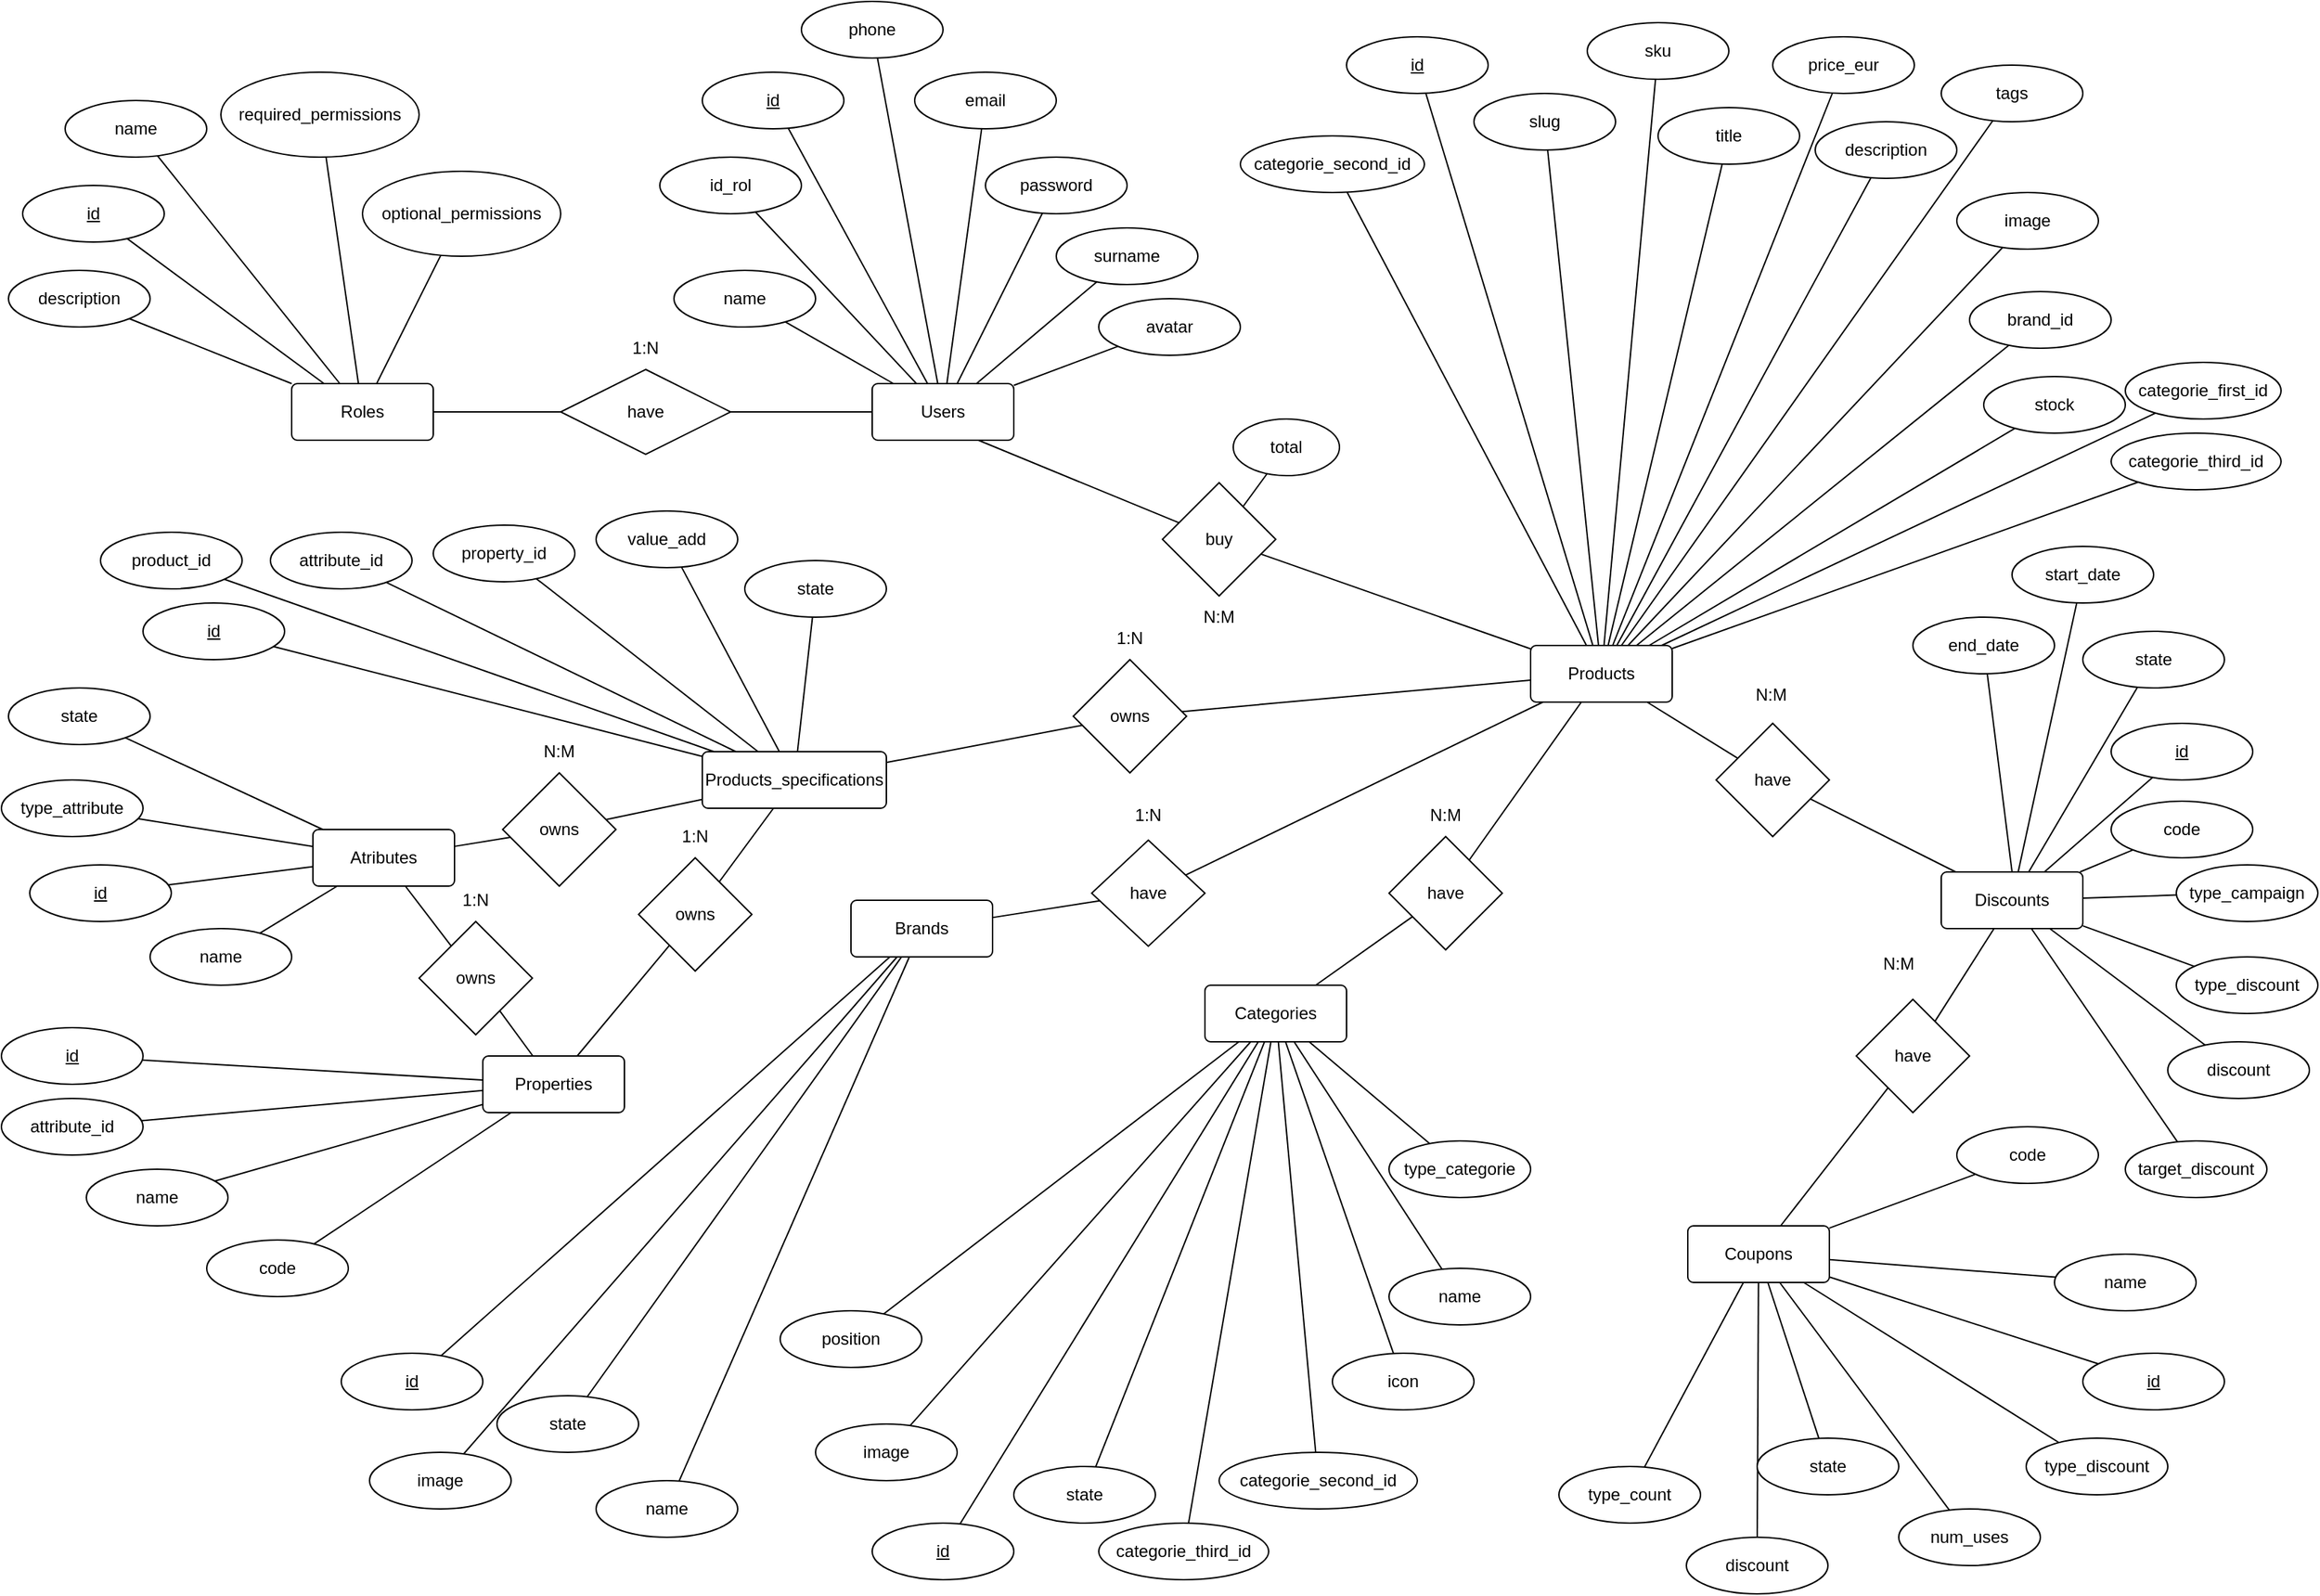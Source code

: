 <mxfile version="24.8.4">
  <diagram name="Página-1" id="yATzcWv3nnaXQhiIVlO6">
    <mxGraphModel grid="1" page="1" gridSize="10" guides="1" tooltips="1" connect="1" arrows="1" fold="1" pageScale="1" pageWidth="827" pageHeight="1169" math="0" shadow="0">
      <root>
        <mxCell id="0" />
        <mxCell id="1" parent="0" />
        <mxCell id="wX4P6Ir2SmbjYn-z66RY-2" value="Products" style="rounded=1;arcSize=10;whiteSpace=wrap;html=1;align=center;" vertex="1" parent="1">
          <mxGeometry x="1070" y="490" width="100" height="40" as="geometry" />
        </mxCell>
        <mxCell id="wX4P6Ir2SmbjYn-z66RY-3" value="Discounts" style="rounded=1;arcSize=10;whiteSpace=wrap;html=1;align=center;" vertex="1" parent="1">
          <mxGeometry x="1360" y="650" width="100" height="40" as="geometry" />
        </mxCell>
        <mxCell id="wX4P6Ir2SmbjYn-z66RY-6" value="Atributes" style="rounded=1;arcSize=10;whiteSpace=wrap;html=1;align=center;" vertex="1" parent="1">
          <mxGeometry x="210" y="620" width="100" height="40" as="geometry" />
        </mxCell>
        <mxCell id="wX4P6Ir2SmbjYn-z66RY-10" value="Categories" style="rounded=1;arcSize=10;whiteSpace=wrap;html=1;align=center;" vertex="1" parent="1">
          <mxGeometry x="840" y="730" width="100" height="40" as="geometry" />
        </mxCell>
        <mxCell id="wX4P6Ir2SmbjYn-z66RY-13" value="id_rol" style="ellipse;whiteSpace=wrap;html=1;align=center;" vertex="1" parent="1">
          <mxGeometry x="455" y="145" width="100" height="40" as="geometry" />
        </mxCell>
        <mxCell id="wX4P6Ir2SmbjYn-z66RY-14" value="email" style="ellipse;whiteSpace=wrap;html=1;align=center;" vertex="1" parent="1">
          <mxGeometry x="635" y="85" width="100" height="40" as="geometry" />
        </mxCell>
        <mxCell id="wX4P6Ir2SmbjYn-z66RY-15" value="password" style="ellipse;whiteSpace=wrap;html=1;align=center;" vertex="1" parent="1">
          <mxGeometry x="685" y="145" width="100" height="40" as="geometry" />
        </mxCell>
        <mxCell id="wX4P6Ir2SmbjYn-z66RY-16" value="Brands" style="rounded=1;arcSize=10;whiteSpace=wrap;html=1;align=center;" vertex="1" parent="1">
          <mxGeometry x="590" y="670" width="100" height="40" as="geometry" />
        </mxCell>
        <mxCell id="wX4P6Ir2SmbjYn-z66RY-17" value="Coupons" style="rounded=1;arcSize=10;whiteSpace=wrap;html=1;align=center;" vertex="1" parent="1">
          <mxGeometry x="1181" y="900" width="100" height="40" as="geometry" />
        </mxCell>
        <mxCell id="wX4P6Ir2SmbjYn-z66RY-18" value="Roles" style="rounded=1;arcSize=10;whiteSpace=wrap;html=1;align=center;" vertex="1" parent="1">
          <mxGeometry x="195" y="305" width="100" height="40" as="geometry" />
        </mxCell>
        <mxCell id="wX4P6Ir2SmbjYn-z66RY-20" value="avatar" style="ellipse;whiteSpace=wrap;html=1;align=center;" vertex="1" parent="1">
          <mxGeometry x="765" y="245" width="100" height="40" as="geometry" />
        </mxCell>
        <mxCell id="wX4P6Ir2SmbjYn-z66RY-21" value="name" style="ellipse;whiteSpace=wrap;html=1;align=center;" vertex="1" parent="1">
          <mxGeometry x="465" y="225" width="100" height="40" as="geometry" />
        </mxCell>
        <mxCell id="wX4P6Ir2SmbjYn-z66RY-22" value="surname" style="ellipse;whiteSpace=wrap;html=1;align=center;" vertex="1" parent="1">
          <mxGeometry x="735" y="195" width="100" height="40" as="geometry" />
        </mxCell>
        <mxCell id="wX4P6Ir2SmbjYn-z66RY-23" value="phone" style="ellipse;whiteSpace=wrap;html=1;align=center;" vertex="1" parent="1">
          <mxGeometry x="555" y="35" width="100" height="40" as="geometry" />
        </mxCell>
        <mxCell id="wX4P6Ir2SmbjYn-z66RY-24" value="id" style="ellipse;whiteSpace=wrap;html=1;align=center;fontStyle=4" vertex="1" parent="1">
          <mxGeometry x="5" y="165" width="100" height="40" as="geometry" />
        </mxCell>
        <mxCell id="wX4P6Ir2SmbjYn-z66RY-25" value="required_permissions" style="ellipse;whiteSpace=wrap;html=1;align=center;" vertex="1" parent="1">
          <mxGeometry x="145" y="85" width="140" height="60" as="geometry" />
        </mxCell>
        <mxCell id="wX4P6Ir2SmbjYn-z66RY-26" value="optional_permissions" style="ellipse;whiteSpace=wrap;html=1;align=center;" vertex="1" parent="1">
          <mxGeometry x="245" y="155" width="140" height="60" as="geometry" />
        </mxCell>
        <mxCell id="wX4P6Ir2SmbjYn-z66RY-27" value="name" style="ellipse;whiteSpace=wrap;html=1;align=center;" vertex="1" parent="1">
          <mxGeometry x="35" y="105" width="100" height="40" as="geometry" />
        </mxCell>
        <mxCell id="wX4P6Ir2SmbjYn-z66RY-28" value="description" style="ellipse;whiteSpace=wrap;html=1;align=center;" vertex="1" parent="1">
          <mxGeometry x="-5" y="225" width="100" height="40" as="geometry" />
        </mxCell>
        <mxCell id="wX4P6Ir2SmbjYn-z66RY-30" value="id" style="ellipse;whiteSpace=wrap;html=1;align=center;fontStyle=4;" vertex="1" parent="1">
          <mxGeometry x="485" y="85" width="100" height="40" as="geometry" />
        </mxCell>
        <mxCell id="7WMYizGvkfpdb4PiuY7d-9" value="" style="endArrow=none;html=1;rounded=0;" edge="1" parent="1" source="wX4P6Ir2SmbjYn-z66RY-28" target="wX4P6Ir2SmbjYn-z66RY-18">
          <mxGeometry relative="1" as="geometry">
            <mxPoint x="595" y="465" as="sourcePoint" />
            <mxPoint x="755" y="465" as="targetPoint" />
          </mxGeometry>
        </mxCell>
        <mxCell id="7WMYizGvkfpdb4PiuY7d-10" value="" style="endArrow=none;html=1;rounded=0;" edge="1" parent="1" source="wX4P6Ir2SmbjYn-z66RY-24" target="wX4P6Ir2SmbjYn-z66RY-18">
          <mxGeometry relative="1" as="geometry">
            <mxPoint x="425" y="295" as="sourcePoint" />
            <mxPoint x="585" y="295" as="targetPoint" />
          </mxGeometry>
        </mxCell>
        <mxCell id="7WMYizGvkfpdb4PiuY7d-11" value="" style="endArrow=none;html=1;rounded=0;" edge="1" parent="1" source="wX4P6Ir2SmbjYn-z66RY-27" target="wX4P6Ir2SmbjYn-z66RY-18">
          <mxGeometry relative="1" as="geometry">
            <mxPoint x="300" y="149" as="sourcePoint" />
            <mxPoint x="404" y="215" as="targetPoint" />
          </mxGeometry>
        </mxCell>
        <mxCell id="7WMYizGvkfpdb4PiuY7d-12" value="" style="endArrow=none;html=1;rounded=0;" edge="1" parent="1" source="wX4P6Ir2SmbjYn-z66RY-25" target="wX4P6Ir2SmbjYn-z66RY-18">
          <mxGeometry relative="1" as="geometry">
            <mxPoint x="408" y="145" as="sourcePoint" />
            <mxPoint x="453" y="216" as="targetPoint" />
          </mxGeometry>
        </mxCell>
        <mxCell id="7WMYizGvkfpdb4PiuY7d-13" value="" style="endArrow=none;html=1;rounded=0;" edge="1" parent="1" source="wX4P6Ir2SmbjYn-z66RY-26" target="wX4P6Ir2SmbjYn-z66RY-18">
          <mxGeometry relative="1" as="geometry">
            <mxPoint x="512" y="164" as="sourcePoint" />
            <mxPoint x="485" y="225" as="targetPoint" />
          </mxGeometry>
        </mxCell>
        <mxCell id="7WMYizGvkfpdb4PiuY7d-15" value="" style="endArrow=none;html=1;rounded=0;" edge="1" parent="1" source="wX4P6Ir2SmbjYn-z66RY-5" target="wX4P6Ir2SmbjYn-z66RY-21">
          <mxGeometry relative="1" as="geometry">
            <mxPoint x="578" y="223" as="sourcePoint" />
            <mxPoint x="485" y="235" as="targetPoint" />
          </mxGeometry>
        </mxCell>
        <mxCell id="7WMYizGvkfpdb4PiuY7d-16" value="have" style="shape=rhombus;perimeter=rhombusPerimeter;whiteSpace=wrap;html=1;align=center;" vertex="1" parent="1">
          <mxGeometry x="385" y="295" width="120" height="60" as="geometry" />
        </mxCell>
        <mxCell id="7WMYizGvkfpdb4PiuY7d-17" value="" style="endArrow=none;html=1;rounded=0;" edge="1" parent="1" source="7WMYizGvkfpdb4PiuY7d-16" target="wX4P6Ir2SmbjYn-z66RY-5">
          <mxGeometry relative="1" as="geometry">
            <mxPoint x="495" y="325" as="sourcePoint" />
            <mxPoint x="585" y="295" as="targetPoint" />
          </mxGeometry>
        </mxCell>
        <mxCell id="7WMYizGvkfpdb4PiuY7d-18" value="" style="endArrow=none;html=1;rounded=0;" edge="1" parent="1" source="wX4P6Ir2SmbjYn-z66RY-18" target="7WMYizGvkfpdb4PiuY7d-16">
          <mxGeometry relative="1" as="geometry">
            <mxPoint x="295" y="335" as="sourcePoint" />
            <mxPoint x="375" y="325" as="targetPoint" />
          </mxGeometry>
        </mxCell>
        <mxCell id="7WMYizGvkfpdb4PiuY7d-19" value="" style="endArrow=none;html=1;rounded=0;" edge="1" parent="1" source="wX4P6Ir2SmbjYn-z66RY-5" target="wX4P6Ir2SmbjYn-z66RY-13">
          <mxGeometry relative="1" as="geometry">
            <mxPoint x="615" y="335" as="sourcePoint" />
            <mxPoint x="560" y="269" as="targetPoint" />
          </mxGeometry>
        </mxCell>
        <mxCell id="7WMYizGvkfpdb4PiuY7d-20" value="" style="endArrow=none;html=1;rounded=0;" edge="1" parent="1" source="wX4P6Ir2SmbjYn-z66RY-5" target="wX4P6Ir2SmbjYn-z66RY-30">
          <mxGeometry relative="1" as="geometry">
            <mxPoint x="629" y="333" as="sourcePoint" />
            <mxPoint x="550" y="189" as="targetPoint" />
          </mxGeometry>
        </mxCell>
        <mxCell id="7WMYizGvkfpdb4PiuY7d-21" value="" style="endArrow=none;html=1;rounded=0;" edge="1" parent="1" source="wX4P6Ir2SmbjYn-z66RY-5" target="wX4P6Ir2SmbjYn-z66RY-23">
          <mxGeometry relative="1" as="geometry">
            <mxPoint x="640" y="335" as="sourcePoint" />
            <mxPoint x="580" y="129" as="targetPoint" />
          </mxGeometry>
        </mxCell>
        <mxCell id="7WMYizGvkfpdb4PiuY7d-22" value="" style="endArrow=none;html=1;rounded=0;" edge="1" parent="1" target="wX4P6Ir2SmbjYn-z66RY-14" source="wX4P6Ir2SmbjYn-z66RY-5">
          <mxGeometry relative="1" as="geometry">
            <mxPoint x="651" y="325" as="sourcePoint" />
            <mxPoint x="615" y="85" as="targetPoint" />
          </mxGeometry>
        </mxCell>
        <mxCell id="7WMYizGvkfpdb4PiuY7d-23" value="" style="endArrow=none;html=1;rounded=0;" edge="1" parent="1" target="wX4P6Ir2SmbjYn-z66RY-15" source="wX4P6Ir2SmbjYn-z66RY-5">
          <mxGeometry relative="1" as="geometry">
            <mxPoint x="661" y="325" as="sourcePoint" />
            <mxPoint x="674" y="130" as="targetPoint" />
          </mxGeometry>
        </mxCell>
        <mxCell id="7WMYizGvkfpdb4PiuY7d-24" value="" style="endArrow=none;html=1;rounded=0;" edge="1" parent="1" source="wX4P6Ir2SmbjYn-z66RY-5" target="wX4P6Ir2SmbjYn-z66RY-22">
          <mxGeometry relative="1" as="geometry">
            <mxPoint x="675" y="325" as="sourcePoint" />
            <mxPoint x="755" y="215" as="targetPoint" />
          </mxGeometry>
        </mxCell>
        <mxCell id="7WMYizGvkfpdb4PiuY7d-25" value="" style="endArrow=none;html=1;rounded=0;" edge="1" parent="1" source="wX4P6Ir2SmbjYn-z66RY-5" target="wX4P6Ir2SmbjYn-z66RY-20">
          <mxGeometry relative="1" as="geometry">
            <mxPoint x="690" y="335" as="sourcePoint" />
            <mxPoint x="760" y="239" as="targetPoint" />
          </mxGeometry>
        </mxCell>
        <mxCell id="7WMYizGvkfpdb4PiuY7d-26" value="Properties" style="rounded=1;arcSize=10;whiteSpace=wrap;html=1;align=center;" vertex="1" parent="1">
          <mxGeometry x="330" y="780" width="100" height="40" as="geometry" />
        </mxCell>
        <mxCell id="SDsMFg4hznAwerNVc13E-1" value="" style="endArrow=none;html=1;rounded=0;entryX=0.289;entryY=0.887;entryDx=0;entryDy=0;entryPerimeter=0;" edge="1" parent="1" target="wX4P6Ir2SmbjYn-z66RY-5">
          <mxGeometry relative="1" as="geometry">
            <mxPoint x="651" y="325" as="sourcePoint" />
            <mxPoint x="664" y="120" as="targetPoint" />
          </mxGeometry>
        </mxCell>
        <mxCell id="wX4P6Ir2SmbjYn-z66RY-5" value="Users" style="rounded=1;arcSize=10;whiteSpace=wrap;html=1;align=center;" vertex="1" parent="1">
          <mxGeometry x="605" y="305" width="100" height="40" as="geometry" />
        </mxCell>
        <mxCell id="SDsMFg4hznAwerNVc13E-2" value="id" style="ellipse;whiteSpace=wrap;html=1;align=center;fontStyle=4" vertex="1" parent="1">
          <mxGeometry x="10" y="645" width="100" height="40" as="geometry" />
        </mxCell>
        <mxCell id="SDsMFg4hznAwerNVc13E-3" value="type_attribute" style="ellipse;whiteSpace=wrap;html=1;align=center;" vertex="1" parent="1">
          <mxGeometry x="-10" y="585" width="100" height="40" as="geometry" />
        </mxCell>
        <mxCell id="SDsMFg4hznAwerNVc13E-4" value="state" style="ellipse;whiteSpace=wrap;html=1;align=center;" vertex="1" parent="1">
          <mxGeometry x="-5" y="520" width="100" height="40" as="geometry" />
        </mxCell>
        <mxCell id="SDsMFg4hznAwerNVc13E-5" value="name" style="ellipse;whiteSpace=wrap;html=1;align=center;" vertex="1" parent="1">
          <mxGeometry x="95" y="690" width="100" height="40" as="geometry" />
        </mxCell>
        <mxCell id="SDsMFg4hznAwerNVc13E-6" value="" style="endArrow=none;html=1;rounded=0;" edge="1" parent="1" source="SDsMFg4hznAwerNVc13E-3" target="wX4P6Ir2SmbjYn-z66RY-6">
          <mxGeometry relative="1" as="geometry">
            <mxPoint x="180" y="625" as="sourcePoint" />
            <mxPoint x="240" y="585" as="targetPoint" />
          </mxGeometry>
        </mxCell>
        <mxCell id="SDsMFg4hznAwerNVc13E-7" value="" style="endArrow=none;html=1;rounded=0;" edge="1" parent="1" source="SDsMFg4hznAwerNVc13E-2" target="wX4P6Ir2SmbjYn-z66RY-6">
          <mxGeometry relative="1" as="geometry">
            <mxPoint x="115" y="644" as="sourcePoint" />
            <mxPoint x="150" y="680" as="targetPoint" />
          </mxGeometry>
        </mxCell>
        <mxCell id="SDsMFg4hznAwerNVc13E-8" value="" style="endArrow=none;html=1;rounded=0;" edge="1" parent="1" source="SDsMFg4hznAwerNVc13E-4" target="wX4P6Ir2SmbjYn-z66RY-6">
          <mxGeometry relative="1" as="geometry">
            <mxPoint x="109" y="761" as="sourcePoint" />
            <mxPoint x="150" y="720" as="targetPoint" />
          </mxGeometry>
        </mxCell>
        <mxCell id="SDsMFg4hznAwerNVc13E-9" value="" style="endArrow=none;html=1;rounded=0;" edge="1" parent="1" source="SDsMFg4hznAwerNVc13E-5" target="wX4P6Ir2SmbjYn-z66RY-6">
          <mxGeometry relative="1" as="geometry">
            <mxPoint x="168" y="831" as="sourcePoint" />
            <mxPoint x="184" y="722" as="targetPoint" />
          </mxGeometry>
        </mxCell>
        <mxCell id="SDsMFg4hznAwerNVc13E-10" value="id" style="ellipse;whiteSpace=wrap;html=1;align=center;fontStyle=4" vertex="1" parent="1">
          <mxGeometry x="230" y="990" width="100" height="40" as="geometry" />
        </mxCell>
        <mxCell id="SDsMFg4hznAwerNVc13E-11" value="image" style="ellipse;whiteSpace=wrap;html=1;align=center;" vertex="1" parent="1">
          <mxGeometry x="250" y="1060" width="100" height="40" as="geometry" />
        </mxCell>
        <mxCell id="SDsMFg4hznAwerNVc13E-12" value="state" style="ellipse;whiteSpace=wrap;html=1;align=center;" vertex="1" parent="1">
          <mxGeometry x="340" y="1020" width="100" height="40" as="geometry" />
        </mxCell>
        <mxCell id="SDsMFg4hznAwerNVc13E-13" value="name" style="ellipse;whiteSpace=wrap;html=1;align=center;" vertex="1" parent="1">
          <mxGeometry x="410" y="1080" width="100" height="40" as="geometry" />
        </mxCell>
        <mxCell id="SDsMFg4hznAwerNVc13E-14" value="" style="endArrow=none;html=1;rounded=0;" edge="1" parent="1" source="SDsMFg4hznAwerNVc13E-11" target="wX4P6Ir2SmbjYn-z66RY-16">
          <mxGeometry relative="1" as="geometry">
            <mxPoint x="165" y="830" as="sourcePoint" />
            <mxPoint x="195" y="720" as="targetPoint" />
          </mxGeometry>
        </mxCell>
        <mxCell id="SDsMFg4hznAwerNVc13E-15" value="" style="endArrow=none;html=1;rounded=0;" edge="1" parent="1" source="SDsMFg4hznAwerNVc13E-10" target="wX4P6Ir2SmbjYn-z66RY-16">
          <mxGeometry relative="1" as="geometry">
            <mxPoint x="385" y="873" as="sourcePoint" />
            <mxPoint x="446" y="830" as="targetPoint" />
          </mxGeometry>
        </mxCell>
        <mxCell id="SDsMFg4hznAwerNVc13E-16" value="" style="endArrow=none;html=1;rounded=0;" edge="1" parent="1" source="SDsMFg4hznAwerNVc13E-12" target="wX4P6Ir2SmbjYn-z66RY-16">
          <mxGeometry relative="1" as="geometry">
            <mxPoint x="420" y="920" as="sourcePoint" />
            <mxPoint x="464" y="830" as="targetPoint" />
          </mxGeometry>
        </mxCell>
        <mxCell id="SDsMFg4hznAwerNVc13E-17" value="" style="endArrow=none;html=1;rounded=0;" edge="1" parent="1" source="SDsMFg4hznAwerNVc13E-13" target="wX4P6Ir2SmbjYn-z66RY-16">
          <mxGeometry relative="1" as="geometry">
            <mxPoint x="522" y="920" as="sourcePoint" />
            <mxPoint x="483" y="830" as="targetPoint" />
          </mxGeometry>
        </mxCell>
        <mxCell id="SDsMFg4hznAwerNVc13E-18" value="id" style="ellipse;whiteSpace=wrap;html=1;align=center;fontStyle=4" vertex="1" parent="1">
          <mxGeometry x="605" y="1110" width="100" height="40" as="geometry" />
        </mxCell>
        <mxCell id="SDsMFg4hznAwerNVc13E-19" value="image" style="ellipse;whiteSpace=wrap;html=1;align=center;" vertex="1" parent="1">
          <mxGeometry x="565" y="1040" width="100" height="40" as="geometry" />
        </mxCell>
        <mxCell id="SDsMFg4hznAwerNVc13E-20" value="state" style="ellipse;whiteSpace=wrap;html=1;align=center;" vertex="1" parent="1">
          <mxGeometry x="705" y="1070" width="100" height="40" as="geometry" />
        </mxCell>
        <mxCell id="SDsMFg4hznAwerNVc13E-21" value="categorie_second_id" style="ellipse;whiteSpace=wrap;html=1;align=center;" vertex="1" parent="1">
          <mxGeometry x="850" y="1060" width="140" height="40" as="geometry" />
        </mxCell>
        <mxCell id="SDsMFg4hznAwerNVc13E-22" value="" style="endArrow=none;html=1;rounded=0;" edge="1" parent="1" source="SDsMFg4hznAwerNVc13E-21" target="wX4P6Ir2SmbjYn-z66RY-10">
          <mxGeometry relative="1" as="geometry">
            <mxPoint x="870" y="802" as="sourcePoint" />
            <mxPoint x="820" y="760" as="targetPoint" />
          </mxGeometry>
        </mxCell>
        <mxCell id="SDsMFg4hznAwerNVc13E-23" value="" style="endArrow=none;html=1;rounded=0;" edge="1" parent="1" source="SDsMFg4hznAwerNVc13E-20" target="wX4P6Ir2SmbjYn-z66RY-10">
          <mxGeometry relative="1" as="geometry">
            <mxPoint x="877" y="805" as="sourcePoint" />
            <mxPoint x="775" y="760" as="targetPoint" />
          </mxGeometry>
        </mxCell>
        <mxCell id="SDsMFg4hznAwerNVc13E-24" value="" style="endArrow=none;html=1;rounded=0;" edge="1" parent="1" source="SDsMFg4hznAwerNVc13E-18" target="wX4P6Ir2SmbjYn-z66RY-10">
          <mxGeometry relative="1" as="geometry">
            <mxPoint x="756" y="880" as="sourcePoint" />
            <mxPoint x="734" y="760" as="targetPoint" />
          </mxGeometry>
        </mxCell>
        <mxCell id="SDsMFg4hznAwerNVc13E-25" value="" style="endArrow=none;html=1;rounded=0;" edge="1" parent="1" source="SDsMFg4hznAwerNVc13E-19" target="wX4P6Ir2SmbjYn-z66RY-10">
          <mxGeometry relative="1" as="geometry">
            <mxPoint x="683" y="840" as="sourcePoint" />
            <mxPoint x="721" y="760" as="targetPoint" />
          </mxGeometry>
        </mxCell>
        <mxCell id="SDsMFg4hznAwerNVc13E-26" value="name" style="ellipse;whiteSpace=wrap;html=1;align=center;" vertex="1" parent="1">
          <mxGeometry x="970" y="930" width="100" height="40" as="geometry" />
        </mxCell>
        <mxCell id="SDsMFg4hznAwerNVc13E-27" value="" style="endArrow=none;html=1;rounded=0;" edge="1" parent="1" source="SDsMFg4hznAwerNVc13E-26" target="wX4P6Ir2SmbjYn-z66RY-10">
          <mxGeometry relative="1" as="geometry">
            <mxPoint x="880" y="705" as="sourcePoint" />
            <mxPoint x="810" y="680" as="targetPoint" />
          </mxGeometry>
        </mxCell>
        <mxCell id="SDsMFg4hznAwerNVc13E-28" value="categorie_third_id" style="ellipse;whiteSpace=wrap;html=1;align=center;" vertex="1" parent="1">
          <mxGeometry x="765" y="1110" width="120" height="40" as="geometry" />
        </mxCell>
        <mxCell id="SDsMFg4hznAwerNVc13E-29" value="" style="endArrow=none;html=1;rounded=0;" edge="1" parent="1" source="SDsMFg4hznAwerNVc13E-28" target="wX4P6Ir2SmbjYn-z66RY-10">
          <mxGeometry relative="1" as="geometry">
            <mxPoint x="870" y="875" as="sourcePoint" />
            <mxPoint x="800" y="850" as="targetPoint" />
          </mxGeometry>
        </mxCell>
        <mxCell id="SDsMFg4hznAwerNVc13E-30" value="icon" style="ellipse;whiteSpace=wrap;html=1;align=center;" vertex="1" parent="1">
          <mxGeometry x="930" y="990" width="100" height="40" as="geometry" />
        </mxCell>
        <mxCell id="SDsMFg4hznAwerNVc13E-31" value="" style="endArrow=none;html=1;rounded=0;" edge="1" parent="1" source="SDsMFg4hznAwerNVc13E-30" target="wX4P6Ir2SmbjYn-z66RY-10">
          <mxGeometry relative="1" as="geometry">
            <mxPoint x="940" y="762" as="sourcePoint" />
            <mxPoint x="870" y="737" as="targetPoint" />
          </mxGeometry>
        </mxCell>
        <mxCell id="SDsMFg4hznAwerNVc13E-33" value="position" style="ellipse;whiteSpace=wrap;html=1;align=center;" vertex="1" parent="1">
          <mxGeometry x="540" y="960" width="100" height="40" as="geometry" />
        </mxCell>
        <mxCell id="SDsMFg4hznAwerNVc13E-34" value="" style="endArrow=none;html=1;rounded=0;" edge="1" parent="1" source="SDsMFg4hznAwerNVc13E-33" target="wX4P6Ir2SmbjYn-z66RY-10">
          <mxGeometry relative="1" as="geometry">
            <mxPoint x="810" y="645" as="sourcePoint" />
            <mxPoint x="723" y="680" as="targetPoint" />
          </mxGeometry>
        </mxCell>
        <mxCell id="SDsMFg4hznAwerNVc13E-35" value="type_categorie" style="ellipse;whiteSpace=wrap;html=1;align=center;" vertex="1" parent="1">
          <mxGeometry x="970" y="840" width="100" height="40" as="geometry" />
        </mxCell>
        <mxCell id="SDsMFg4hznAwerNVc13E-36" value="" style="endArrow=none;html=1;rounded=0;" edge="1" parent="1" source="SDsMFg4hznAwerNVc13E-35" target="wX4P6Ir2SmbjYn-z66RY-10">
          <mxGeometry relative="1" as="geometry">
            <mxPoint x="710" y="635" as="sourcePoint" />
            <mxPoint x="623" y="670" as="targetPoint" />
          </mxGeometry>
        </mxCell>
        <mxCell id="SDsMFg4hznAwerNVc13E-38" value="name" style="ellipse;whiteSpace=wrap;html=1;align=center;" vertex="1" parent="1">
          <mxGeometry x="1440" y="920" width="100" height="40" as="geometry" />
        </mxCell>
        <mxCell id="SDsMFg4hznAwerNVc13E-39" value="" style="endArrow=none;html=1;rounded=0;" edge="1" parent="1" source="SDsMFg4hznAwerNVc13E-38" target="wX4P6Ir2SmbjYn-z66RY-17">
          <mxGeometry relative="1" as="geometry">
            <mxPoint x="1290" y="775" as="sourcePoint" />
            <mxPoint x="1203" y="810" as="targetPoint" />
          </mxGeometry>
        </mxCell>
        <mxCell id="SDsMFg4hznAwerNVc13E-40" value="id" style="ellipse;whiteSpace=wrap;html=1;align=center;fontStyle=4" vertex="1" parent="1">
          <mxGeometry x="1460" y="990" width="100" height="40" as="geometry" />
        </mxCell>
        <mxCell id="SDsMFg4hznAwerNVc13E-41" value="" style="endArrow=none;html=1;rounded=0;" edge="1" parent="1" source="SDsMFg4hznAwerNVc13E-40" target="wX4P6Ir2SmbjYn-z66RY-17">
          <mxGeometry relative="1" as="geometry">
            <mxPoint x="1350" y="832" as="sourcePoint" />
            <mxPoint x="1210" y="830" as="targetPoint" />
          </mxGeometry>
        </mxCell>
        <mxCell id="SDsMFg4hznAwerNVc13E-42" value="code" style="ellipse;whiteSpace=wrap;html=1;align=center;" vertex="1" parent="1">
          <mxGeometry x="1371" y="830" width="100" height="40" as="geometry" />
        </mxCell>
        <mxCell id="SDsMFg4hznAwerNVc13E-43" value="" style="endArrow=none;html=1;rounded=0;" edge="1" parent="1" source="SDsMFg4hznAwerNVc13E-42" target="wX4P6Ir2SmbjYn-z66RY-17">
          <mxGeometry relative="1" as="geometry">
            <mxPoint x="1220" y="715" as="sourcePoint" />
            <mxPoint x="1170" y="810" as="targetPoint" />
          </mxGeometry>
        </mxCell>
        <mxCell id="SDsMFg4hznAwerNVc13E-44" value="type_discount" style="ellipse;whiteSpace=wrap;html=1;align=center;" vertex="1" parent="1">
          <mxGeometry x="1420" y="1050" width="100" height="40" as="geometry" />
        </mxCell>
        <mxCell id="SDsMFg4hznAwerNVc13E-45" value="" style="endArrow=none;html=1;rounded=0;" edge="1" parent="1" source="SDsMFg4hznAwerNVc13E-44" target="wX4P6Ir2SmbjYn-z66RY-17">
          <mxGeometry relative="1" as="geometry">
            <mxPoint x="1344" y="925" as="sourcePoint" />
            <mxPoint x="1280" y="1000" as="targetPoint" />
          </mxGeometry>
        </mxCell>
        <mxCell id="SDsMFg4hznAwerNVc13E-46" value="discount" style="ellipse;whiteSpace=wrap;html=1;align=center;" vertex="1" parent="1">
          <mxGeometry x="1180" y="1120" width="100" height="40" as="geometry" />
        </mxCell>
        <mxCell id="SDsMFg4hznAwerNVc13E-47" value="" style="endArrow=none;html=1;rounded=0;" edge="1" parent="1" source="SDsMFg4hznAwerNVc13E-46" target="wX4P6Ir2SmbjYn-z66RY-17">
          <mxGeometry relative="1" as="geometry">
            <mxPoint x="1294" y="966" as="sourcePoint" />
            <mxPoint x="1210" y="930" as="targetPoint" />
          </mxGeometry>
        </mxCell>
        <mxCell id="SDsMFg4hznAwerNVc13E-48" value="type_count" style="ellipse;whiteSpace=wrap;html=1;align=center;" vertex="1" parent="1">
          <mxGeometry x="1090" y="1070" width="100" height="40" as="geometry" />
        </mxCell>
        <mxCell id="SDsMFg4hznAwerNVc13E-49" value="" style="endArrow=none;html=1;rounded=0;" edge="1" parent="1" source="SDsMFg4hznAwerNVc13E-48" target="wX4P6Ir2SmbjYn-z66RY-17">
          <mxGeometry relative="1" as="geometry">
            <mxPoint x="1194" y="977" as="sourcePoint" />
            <mxPoint x="1110" y="941" as="targetPoint" />
          </mxGeometry>
        </mxCell>
        <mxCell id="SDsMFg4hznAwerNVc13E-50" value="num_uses" style="ellipse;whiteSpace=wrap;html=1;align=center;" vertex="1" parent="1">
          <mxGeometry x="1330" y="1100" width="100" height="40" as="geometry" />
        </mxCell>
        <mxCell id="SDsMFg4hznAwerNVc13E-51" value="" style="endArrow=none;html=1;rounded=0;" edge="1" parent="1" source="SDsMFg4hznAwerNVc13E-50" target="wX4P6Ir2SmbjYn-z66RY-17">
          <mxGeometry relative="1" as="geometry">
            <mxPoint x="1374" y="955" as="sourcePoint" />
            <mxPoint x="1290" y="919" as="targetPoint" />
          </mxGeometry>
        </mxCell>
        <mxCell id="SDsMFg4hznAwerNVc13E-52" value="state" style="ellipse;whiteSpace=wrap;html=1;align=center;" vertex="1" parent="1">
          <mxGeometry x="1230" y="1050" width="100" height="40" as="geometry" />
        </mxCell>
        <mxCell id="SDsMFg4hznAwerNVc13E-53" value="" style="endArrow=none;html=1;rounded=0;" edge="1" parent="1" source="SDsMFg4hznAwerNVc13E-52" target="wX4P6Ir2SmbjYn-z66RY-17">
          <mxGeometry relative="1" as="geometry">
            <mxPoint x="1384" y="965" as="sourcePoint" />
            <mxPoint x="1300" y="929" as="targetPoint" />
          </mxGeometry>
        </mxCell>
        <mxCell id="SDsMFg4hznAwerNVc13E-54" value="id" style="ellipse;whiteSpace=wrap;html=1;align=center;fontStyle=4" vertex="1" parent="1">
          <mxGeometry x="1480" y="545" width="100" height="40" as="geometry" />
        </mxCell>
        <mxCell id="SDsMFg4hznAwerNVc13E-55" value="" style="endArrow=none;html=1;rounded=0;" edge="1" parent="1" source="SDsMFg4hznAwerNVc13E-54" target="wX4P6Ir2SmbjYn-z66RY-3">
          <mxGeometry relative="1" as="geometry">
            <mxPoint x="1378" y="465" as="sourcePoint" />
            <mxPoint x="1390" y="600" as="targetPoint" />
          </mxGeometry>
        </mxCell>
        <mxCell id="SDsMFg4hznAwerNVc13E-56" value="code" style="ellipse;whiteSpace=wrap;html=1;align=center;" vertex="1" parent="1">
          <mxGeometry x="1480" y="600" width="100" height="40" as="geometry" />
        </mxCell>
        <mxCell id="SDsMFg4hznAwerNVc13E-57" value="" style="endArrow=none;html=1;rounded=0;" edge="1" parent="1" source="SDsMFg4hznAwerNVc13E-56" target="wX4P6Ir2SmbjYn-z66RY-3">
          <mxGeometry relative="1" as="geometry">
            <mxPoint x="1458" y="525" as="sourcePoint" />
            <mxPoint x="1470" y="660" as="targetPoint" />
          </mxGeometry>
        </mxCell>
        <mxCell id="SDsMFg4hznAwerNVc13E-60" value="type_campaign" style="ellipse;whiteSpace=wrap;html=1;align=center;" vertex="1" parent="1">
          <mxGeometry x="1526" y="645" width="100" height="40" as="geometry" />
        </mxCell>
        <mxCell id="SDsMFg4hznAwerNVc13E-61" value="" style="endArrow=none;html=1;rounded=0;" edge="1" parent="1" source="SDsMFg4hznAwerNVc13E-60" target="wX4P6Ir2SmbjYn-z66RY-3">
          <mxGeometry relative="1" as="geometry">
            <mxPoint x="1486" y="600" as="sourcePoint" />
            <mxPoint x="1498" y="735" as="targetPoint" />
          </mxGeometry>
        </mxCell>
        <mxCell id="SDsMFg4hznAwerNVc13E-62" value="type_discount" style="ellipse;whiteSpace=wrap;html=1;align=center;" vertex="1" parent="1">
          <mxGeometry x="1526" y="710" width="100" height="40" as="geometry" />
        </mxCell>
        <mxCell id="SDsMFg4hznAwerNVc13E-63" value="" style="endArrow=none;html=1;rounded=0;" edge="1" parent="1" source="SDsMFg4hznAwerNVc13E-62" target="wX4P6Ir2SmbjYn-z66RY-3">
          <mxGeometry relative="1" as="geometry">
            <mxPoint x="1468" y="695" as="sourcePoint" />
            <mxPoint x="1480" y="830" as="targetPoint" />
          </mxGeometry>
        </mxCell>
        <mxCell id="SDsMFg4hznAwerNVc13E-64" value="discount" style="ellipse;whiteSpace=wrap;html=1;align=center;" vertex="1" parent="1">
          <mxGeometry x="1520" y="770" width="100" height="40" as="geometry" />
        </mxCell>
        <mxCell id="SDsMFg4hznAwerNVc13E-65" value="" style="endArrow=none;html=1;rounded=0;" edge="1" parent="1" source="SDsMFg4hznAwerNVc13E-64" target="wX4P6Ir2SmbjYn-z66RY-3">
          <mxGeometry relative="1" as="geometry">
            <mxPoint x="1468" y="780" as="sourcePoint" />
            <mxPoint x="1480" y="915" as="targetPoint" />
          </mxGeometry>
        </mxCell>
        <mxCell id="SDsMFg4hznAwerNVc13E-66" value="target_discount&lt;span style=&quot;color: rgba(0, 0, 0, 0); font-family: monospace; font-size: 0px; text-align: start; text-wrap-mode: nowrap;&quot;&gt;%3CmxGraphModel%3E%3Croot%3E%3CmxCell%20id%3D%220%22%2F%3E%3CmxCell%20id%3D%221%22%20parent%3D%220%22%2F%3E%3CmxCell%20id%3D%222%22%20value%3D%22discount%22%20style%3D%22ellipse%3BwhiteSpace%3Dwrap%3Bhtml%3D1%3Balign%3Dcenter%3B%22%20vertex%3D%221%22%20parent%3D%221%22%3E%3CmxGeometry%20x%3D%221508%22%20y%3D%22825%22%20width%3D%22100%22%20height%3D%2240%22%20as%3D%22geometry%22%2F%3E%3C%2FmxCell%3E%3CmxCell%20id%3D%223%22%20value%3D%22%22%20style%3D%22endArrow%3Dnone%3Bhtml%3D1%3Brounded%3D0%3B%22%20edge%3D%221%22%20source%3D%222%22%20parent%3D%221%22%3E%3CmxGeometry%20relative%3D%221%22%20as%3D%22geometry%22%3E%3CmxPoint%20x%3D%221468%22%20y%3D%22780%22%20as%3D%22sourcePoint%22%2F%3E%3CmxPoint%20x%3D%221427%22%20y%3D%22690%22%20as%3D%22targetPoint%22%2F%3E%3C%2FmxGeometry%3E%3C%2FmxCell%3E%3C%2Froot%3E%3C%2FmxGraphModel%3E&lt;/span&gt;" style="ellipse;whiteSpace=wrap;html=1;align=center;" vertex="1" parent="1">
          <mxGeometry x="1490" y="840" width="100" height="40" as="geometry" />
        </mxCell>
        <mxCell id="SDsMFg4hznAwerNVc13E-67" value="" style="endArrow=none;html=1;rounded=0;" edge="1" parent="1" source="SDsMFg4hznAwerNVc13E-66" target="wX4P6Ir2SmbjYn-z66RY-3">
          <mxGeometry relative="1" as="geometry">
            <mxPoint x="1431" y="810" as="sourcePoint" />
            <mxPoint x="1390" y="720" as="targetPoint" />
          </mxGeometry>
        </mxCell>
        <mxCell id="SDsMFg4hznAwerNVc13E-68" value="state" style="ellipse;whiteSpace=wrap;html=1;align=center;" vertex="1" parent="1">
          <mxGeometry x="1460" y="480" width="100" height="40" as="geometry" />
        </mxCell>
        <mxCell id="SDsMFg4hznAwerNVc13E-69" value="" style="endArrow=none;html=1;rounded=0;" edge="1" parent="1" source="SDsMFg4hznAwerNVc13E-68" target="wX4P6Ir2SmbjYn-z66RY-3">
          <mxGeometry relative="1" as="geometry">
            <mxPoint x="1293" y="460" as="sourcePoint" />
            <mxPoint x="1280" y="340" as="targetPoint" />
          </mxGeometry>
        </mxCell>
        <mxCell id="SDsMFg4hznAwerNVc13E-70" value="end_date" style="ellipse;whiteSpace=wrap;html=1;align=center;" vertex="1" parent="1">
          <mxGeometry x="1340" y="470" width="100" height="40" as="geometry" />
        </mxCell>
        <mxCell id="SDsMFg4hznAwerNVc13E-71" value="" style="endArrow=none;html=1;rounded=0;entryX=0.5;entryY=0;entryDx=0;entryDy=0;" edge="1" parent="1" source="SDsMFg4hznAwerNVc13E-70" target="wX4P6Ir2SmbjYn-z66RY-3">
          <mxGeometry relative="1" as="geometry">
            <mxPoint x="1341" y="385" as="sourcePoint" />
            <mxPoint x="1451" y="575" as="targetPoint" />
          </mxGeometry>
        </mxCell>
        <mxCell id="SDsMFg4hznAwerNVc13E-74" value="start_date" style="ellipse;whiteSpace=wrap;html=1;align=center;" vertex="1" parent="1">
          <mxGeometry x="1410" y="420" width="100" height="40" as="geometry" />
        </mxCell>
        <mxCell id="SDsMFg4hznAwerNVc13E-75" value="" style="endArrow=none;html=1;rounded=0;" edge="1" parent="1" source="SDsMFg4hznAwerNVc13E-74" target="wX4P6Ir2SmbjYn-z66RY-3">
          <mxGeometry relative="1" as="geometry">
            <mxPoint x="1381" y="320" as="sourcePoint" />
            <mxPoint x="1450" y="585" as="targetPoint" />
          </mxGeometry>
        </mxCell>
        <mxCell id="SDsMFg4hznAwerNVc13E-76" value="attribute_id" style="ellipse;whiteSpace=wrap;html=1;align=center;" vertex="1" parent="1">
          <mxGeometry x="-10" y="810" width="100" height="40" as="geometry" />
        </mxCell>
        <mxCell id="SDsMFg4hznAwerNVc13E-77" value="" style="endArrow=none;html=1;rounded=0;" edge="1" parent="1" source="SDsMFg4hznAwerNVc13E-76" target="7WMYizGvkfpdb4PiuY7d-26">
          <mxGeometry relative="1" as="geometry">
            <mxPoint x="-35" y="1080" as="sourcePoint" />
            <mxPoint x="214" y="1053" as="targetPoint" />
          </mxGeometry>
        </mxCell>
        <mxCell id="SDsMFg4hznAwerNVc13E-78" value="id" style="ellipse;whiteSpace=wrap;html=1;align=center;fontStyle=4" vertex="1" parent="1">
          <mxGeometry x="940" y="60" width="100" height="40" as="geometry" />
        </mxCell>
        <mxCell id="SDsMFg4hznAwerNVc13E-79" value="" style="endArrow=none;html=1;rounded=0;" edge="1" parent="1" source="SDsMFg4hznAwerNVc13E-78" target="wX4P6Ir2SmbjYn-z66RY-2">
          <mxGeometry relative="1" as="geometry">
            <mxPoint x="1061" y="185" as="sourcePoint" />
            <mxPoint x="1100.769" y="530" as="targetPoint" />
          </mxGeometry>
        </mxCell>
        <mxCell id="SDsMFg4hznAwerNVc13E-80" value="slug" style="ellipse;whiteSpace=wrap;html=1;align=center;" vertex="1" parent="1">
          <mxGeometry x="1030" y="100" width="100" height="40" as="geometry" />
        </mxCell>
        <mxCell id="SDsMFg4hznAwerNVc13E-81" value="" style="endArrow=none;html=1;rounded=0;" edge="1" parent="1" source="SDsMFg4hznAwerNVc13E-80" target="wX4P6Ir2SmbjYn-z66RY-2">
          <mxGeometry relative="1" as="geometry">
            <mxPoint x="1131" y="105" as="sourcePoint" />
            <mxPoint x="1178" y="450" as="targetPoint" />
          </mxGeometry>
        </mxCell>
        <mxCell id="SDsMFg4hznAwerNVc13E-82" value="sku" style="ellipse;whiteSpace=wrap;html=1;align=center;" vertex="1" parent="1">
          <mxGeometry x="1110" y="50" width="100" height="40" as="geometry" />
        </mxCell>
        <mxCell id="SDsMFg4hznAwerNVc13E-83" value="" style="endArrow=none;html=1;rounded=0;" edge="1" parent="1" source="SDsMFg4hznAwerNVc13E-82" target="wX4P6Ir2SmbjYn-z66RY-2">
          <mxGeometry relative="1" as="geometry">
            <mxPoint x="1221" y="75" as="sourcePoint" />
            <mxPoint x="1268" y="420" as="targetPoint" />
          </mxGeometry>
        </mxCell>
        <mxCell id="SDsMFg4hznAwerNVc13E-84" value="price_eur" style="ellipse;whiteSpace=wrap;html=1;align=center;" vertex="1" parent="1">
          <mxGeometry x="1241" y="60" width="100" height="40" as="geometry" />
        </mxCell>
        <mxCell id="SDsMFg4hznAwerNVc13E-85" value="" style="endArrow=none;html=1;rounded=0;" edge="1" parent="1" source="SDsMFg4hznAwerNVc13E-84" target="wX4P6Ir2SmbjYn-z66RY-2">
          <mxGeometry relative="1" as="geometry">
            <mxPoint x="1298" y="115" as="sourcePoint" />
            <mxPoint x="1200" y="570" as="targetPoint" />
          </mxGeometry>
        </mxCell>
        <mxCell id="SDsMFg4hznAwerNVc13E-86" value="description" style="ellipse;whiteSpace=wrap;html=1;align=center;" vertex="1" parent="1">
          <mxGeometry x="1271" y="120" width="100" height="40" as="geometry" />
        </mxCell>
        <mxCell id="SDsMFg4hznAwerNVc13E-87" value="" style="endArrow=none;html=1;rounded=0;" edge="1" parent="1" source="SDsMFg4hznAwerNVc13E-86" target="wX4P6Ir2SmbjYn-z66RY-2">
          <mxGeometry relative="1" as="geometry">
            <mxPoint x="1378" y="135" as="sourcePoint" />
            <mxPoint x="1280" y="590" as="targetPoint" />
          </mxGeometry>
        </mxCell>
        <mxCell id="SDsMFg4hznAwerNVc13E-88" value="title" style="ellipse;whiteSpace=wrap;html=1;align=center;" vertex="1" parent="1">
          <mxGeometry x="1160" y="110" width="100" height="40" as="geometry" />
        </mxCell>
        <mxCell id="SDsMFg4hznAwerNVc13E-89" value="" style="endArrow=none;html=1;rounded=0;" edge="1" parent="1" source="SDsMFg4hznAwerNVc13E-88" target="wX4P6Ir2SmbjYn-z66RY-2">
          <mxGeometry relative="1" as="geometry">
            <mxPoint x="1251" y="105" as="sourcePoint" />
            <mxPoint x="1153" y="560" as="targetPoint" />
          </mxGeometry>
        </mxCell>
        <mxCell id="SDsMFg4hznAwerNVc13E-90" value="tags" style="ellipse;whiteSpace=wrap;html=1;align=center;" vertex="1" parent="1">
          <mxGeometry x="1360" y="80" width="100" height="40" as="geometry" />
        </mxCell>
        <mxCell id="SDsMFg4hznAwerNVc13E-91" value="" style="endArrow=none;html=1;rounded=0;" edge="1" parent="1" source="SDsMFg4hznAwerNVc13E-90" target="wX4P6Ir2SmbjYn-z66RY-2">
          <mxGeometry relative="1" as="geometry">
            <mxPoint x="1489" y="105" as="sourcePoint" />
            <mxPoint x="1241" y="500" as="targetPoint" />
          </mxGeometry>
        </mxCell>
        <mxCell id="SDsMFg4hznAwerNVc13E-92" value="stock" style="ellipse;whiteSpace=wrap;html=1;align=center;" vertex="1" parent="1">
          <mxGeometry x="1390" y="300" width="100" height="40" as="geometry" />
        </mxCell>
        <mxCell id="SDsMFg4hznAwerNVc13E-93" value="" style="endArrow=none;html=1;rounded=0;" edge="1" parent="1" source="SDsMFg4hznAwerNVc13E-92" target="wX4P6Ir2SmbjYn-z66RY-2">
          <mxGeometry relative="1" as="geometry">
            <mxPoint x="1259" y="445" as="sourcePoint" />
            <mxPoint x="1101" y="600" as="targetPoint" />
          </mxGeometry>
        </mxCell>
        <mxCell id="SDsMFg4hznAwerNVc13E-94" value="categorie_first_id" style="ellipse;whiteSpace=wrap;html=1;align=center;" vertex="1" parent="1">
          <mxGeometry x="1490" y="290" width="110" height="40" as="geometry" />
        </mxCell>
        <mxCell id="SDsMFg4hznAwerNVc13E-95" value="" style="endArrow=none;html=1;rounded=0;" edge="1" parent="1" source="SDsMFg4hznAwerNVc13E-94" target="wX4P6Ir2SmbjYn-z66RY-2">
          <mxGeometry relative="1" as="geometry">
            <mxPoint x="1124" y="455" as="sourcePoint" />
            <mxPoint x="990" y="580" as="targetPoint" />
          </mxGeometry>
        </mxCell>
        <mxCell id="SDsMFg4hznAwerNVc13E-96" value="image" style="ellipse;whiteSpace=wrap;html=1;align=center;" vertex="1" parent="1">
          <mxGeometry x="1371" y="170" width="100" height="40" as="geometry" />
        </mxCell>
        <mxCell id="SDsMFg4hznAwerNVc13E-97" value="" style="endArrow=none;html=1;rounded=0;" edge="1" parent="1" source="SDsMFg4hznAwerNVc13E-96" target="wX4P6Ir2SmbjYn-z66RY-2">
          <mxGeometry relative="1" as="geometry">
            <mxPoint x="1354" y="375" as="sourcePoint" />
            <mxPoint x="1220" y="500" as="targetPoint" />
          </mxGeometry>
        </mxCell>
        <mxCell id="SDsMFg4hznAwerNVc13E-98" value="brand_id" style="ellipse;whiteSpace=wrap;html=1;align=center;" vertex="1" parent="1">
          <mxGeometry x="1380" y="240" width="100" height="40" as="geometry" />
        </mxCell>
        <mxCell id="SDsMFg4hznAwerNVc13E-99" value="" style="endArrow=none;html=1;rounded=0;" edge="1" parent="1" source="SDsMFg4hznAwerNVc13E-98" target="wX4P6Ir2SmbjYn-z66RY-2">
          <mxGeometry relative="1" as="geometry">
            <mxPoint x="1338" y="425" as="sourcePoint" />
            <mxPoint x="1204" y="550" as="targetPoint" />
          </mxGeometry>
        </mxCell>
        <mxCell id="SDsMFg4hznAwerNVc13E-100" value="categorie_second_id" style="ellipse;whiteSpace=wrap;html=1;align=center;" vertex="1" parent="1">
          <mxGeometry x="865" y="130" width="130" height="40" as="geometry" />
        </mxCell>
        <mxCell id="SDsMFg4hznAwerNVc13E-101" value="" style="endArrow=none;html=1;rounded=0;" edge="1" parent="1" source="SDsMFg4hznAwerNVc13E-100" target="wX4P6Ir2SmbjYn-z66RY-2">
          <mxGeometry relative="1" as="geometry">
            <mxPoint x="1004" y="455" as="sourcePoint" />
            <mxPoint x="993" y="570" as="targetPoint" />
          </mxGeometry>
        </mxCell>
        <mxCell id="SDsMFg4hznAwerNVc13E-102" value="categorie_third_id" style="ellipse;whiteSpace=wrap;html=1;align=center;" vertex="1" parent="1">
          <mxGeometry x="1480" y="340" width="120" height="40" as="geometry" />
        </mxCell>
        <mxCell id="SDsMFg4hznAwerNVc13E-103" value="" style="endArrow=none;html=1;rounded=0;" edge="1" parent="1" source="SDsMFg4hznAwerNVc13E-102" target="wX4P6Ir2SmbjYn-z66RY-2">
          <mxGeometry relative="1" as="geometry">
            <mxPoint x="1044" y="465" as="sourcePoint" />
            <mxPoint x="1033" y="580" as="targetPoint" />
          </mxGeometry>
        </mxCell>
        <mxCell id="SDsMFg4hznAwerNVc13E-105" value="Products_specifications" style="rounded=1;arcSize=10;whiteSpace=wrap;html=1;align=center;" vertex="1" parent="1">
          <mxGeometry x="485" y="565" width="130" height="40" as="geometry" />
        </mxCell>
        <mxCell id="SDsMFg4hznAwerNVc13E-108" value="product_id" style="ellipse;whiteSpace=wrap;html=1;align=center;" vertex="1" parent="1">
          <mxGeometry x="60" y="410" width="100" height="40" as="geometry" />
        </mxCell>
        <mxCell id="SDsMFg4hznAwerNVc13E-109" value="" style="endArrow=none;html=1;rounded=0;" edge="1" parent="1" source="SDsMFg4hznAwerNVc13E-108" target="SDsMFg4hznAwerNVc13E-105">
          <mxGeometry relative="1" as="geometry">
            <mxPoint x="202" y="661" as="sourcePoint" />
            <mxPoint x="310" y="520" as="targetPoint" />
          </mxGeometry>
        </mxCell>
        <mxCell id="SDsMFg4hznAwerNVc13E-110" value="attribute_id" style="ellipse;whiteSpace=wrap;html=1;align=center;" vertex="1" parent="1">
          <mxGeometry x="180" y="410" width="100" height="40" as="geometry" />
        </mxCell>
        <mxCell id="SDsMFg4hznAwerNVc13E-111" value="" style="endArrow=none;html=1;rounded=0;" edge="1" parent="1" source="SDsMFg4hznAwerNVc13E-110" target="SDsMFg4hznAwerNVc13E-105">
          <mxGeometry relative="1" as="geometry">
            <mxPoint x="343" y="651" as="sourcePoint" />
            <mxPoint x="451" y="510" as="targetPoint" />
          </mxGeometry>
        </mxCell>
        <mxCell id="SDsMFg4hznAwerNVc13E-112" value="id" style="ellipse;whiteSpace=wrap;html=1;align=center;fontStyle=4" vertex="1" parent="1">
          <mxGeometry x="90" y="460" width="100" height="40" as="geometry" />
        </mxCell>
        <mxCell id="SDsMFg4hznAwerNVc13E-113" value="" style="endArrow=none;html=1;rounded=0;" edge="1" parent="1" source="SDsMFg4hznAwerNVc13E-112" target="SDsMFg4hznAwerNVc13E-105">
          <mxGeometry relative="1" as="geometry">
            <mxPoint x="224" y="741" as="sourcePoint" />
            <mxPoint x="332" y="600" as="targetPoint" />
          </mxGeometry>
        </mxCell>
        <mxCell id="SDsMFg4hznAwerNVc13E-114" value="property_id" style="ellipse;whiteSpace=wrap;html=1;align=center;" vertex="1" parent="1">
          <mxGeometry x="295" y="405" width="100" height="40" as="geometry" />
        </mxCell>
        <mxCell id="SDsMFg4hznAwerNVc13E-115" value="" style="endArrow=none;html=1;rounded=0;" edge="1" parent="1" source="SDsMFg4hznAwerNVc13E-114" target="SDsMFg4hznAwerNVc13E-105">
          <mxGeometry relative="1" as="geometry">
            <mxPoint x="477" y="641" as="sourcePoint" />
            <mxPoint x="585" y="500" as="targetPoint" />
          </mxGeometry>
        </mxCell>
        <mxCell id="SDsMFg4hznAwerNVc13E-116" value="value_add" style="ellipse;whiteSpace=wrap;html=1;align=center;" vertex="1" parent="1">
          <mxGeometry x="410" y="395" width="100" height="40" as="geometry" />
        </mxCell>
        <mxCell id="SDsMFg4hznAwerNVc13E-117" value="" style="endArrow=none;html=1;rounded=0;" edge="1" parent="1" source="SDsMFg4hznAwerNVc13E-116" target="SDsMFg4hznAwerNVc13E-105">
          <mxGeometry relative="1" as="geometry">
            <mxPoint x="624" y="636" as="sourcePoint" />
            <mxPoint x="680" y="560" as="targetPoint" />
          </mxGeometry>
        </mxCell>
        <mxCell id="SDsMFg4hznAwerNVc13E-118" value="state" style="ellipse;whiteSpace=wrap;html=1;align=center;" vertex="1" parent="1">
          <mxGeometry x="515" y="430" width="100" height="40" as="geometry" />
        </mxCell>
        <mxCell id="SDsMFg4hznAwerNVc13E-119" value="" style="endArrow=none;html=1;rounded=0;" edge="1" parent="1" source="SDsMFg4hznAwerNVc13E-118" target="SDsMFg4hznAwerNVc13E-105">
          <mxGeometry relative="1" as="geometry">
            <mxPoint x="744" y="646" as="sourcePoint" />
            <mxPoint x="671" y="575" as="targetPoint" />
          </mxGeometry>
        </mxCell>
        <mxCell id="SDsMFg4hznAwerNVc13E-120" value="name" style="ellipse;whiteSpace=wrap;html=1;align=center;" vertex="1" parent="1">
          <mxGeometry x="50" y="860" width="100" height="40" as="geometry" />
        </mxCell>
        <mxCell id="SDsMFg4hznAwerNVc13E-121" value="" style="endArrow=none;html=1;rounded=0;" edge="1" parent="1" source="SDsMFg4hznAwerNVc13E-120" target="7WMYizGvkfpdb4PiuY7d-26">
          <mxGeometry relative="1" as="geometry">
            <mxPoint x="-25" y="1090" as="sourcePoint" />
            <mxPoint x="337" y="740" as="targetPoint" />
          </mxGeometry>
        </mxCell>
        <mxCell id="SDsMFg4hznAwerNVc13E-122" value="id" style="ellipse;whiteSpace=wrap;html=1;align=center;fontStyle=4" vertex="1" parent="1">
          <mxGeometry x="-10" y="760" width="100" height="40" as="geometry" />
        </mxCell>
        <mxCell id="SDsMFg4hznAwerNVc13E-123" value="" style="endArrow=none;html=1;rounded=0;" edge="1" parent="1" source="SDsMFg4hznAwerNVc13E-122" target="7WMYizGvkfpdb4PiuY7d-26">
          <mxGeometry relative="1" as="geometry">
            <mxPoint x="-90" y="1030" as="sourcePoint" />
            <mxPoint x="272" y="680" as="targetPoint" />
          </mxGeometry>
        </mxCell>
        <mxCell id="SDsMFg4hznAwerNVc13E-124" value="code" style="ellipse;whiteSpace=wrap;html=1;align=center;" vertex="1" parent="1">
          <mxGeometry x="135" y="910" width="100" height="40" as="geometry" />
        </mxCell>
        <mxCell id="SDsMFg4hznAwerNVc13E-125" value="" style="endArrow=none;html=1;rounded=0;" edge="1" parent="1" source="SDsMFg4hznAwerNVc13E-124" target="7WMYizGvkfpdb4PiuY7d-26">
          <mxGeometry relative="1" as="geometry">
            <mxPoint x="60" y="1140" as="sourcePoint" />
            <mxPoint x="397" y="780" as="targetPoint" />
          </mxGeometry>
        </mxCell>
        <mxCell id="SDsMFg4hznAwerNVc13E-126" value="buy" style="rhombus;whiteSpace=wrap;html=1;" vertex="1" parent="1">
          <mxGeometry x="810" y="375" width="80" height="80" as="geometry" />
        </mxCell>
        <mxCell id="SDsMFg4hznAwerNVc13E-127" value="total" style="ellipse;whiteSpace=wrap;html=1;" vertex="1" parent="1">
          <mxGeometry x="860" y="330" width="75" height="40" as="geometry" />
        </mxCell>
        <mxCell id="SDsMFg4hznAwerNVc13E-128" value="" style="endArrow=none;html=1;rounded=0;exitX=0.75;exitY=1;exitDx=0;exitDy=0;" edge="1" parent="1" source="wX4P6Ir2SmbjYn-z66RY-5" target="SDsMFg4hznAwerNVc13E-126">
          <mxGeometry relative="1" as="geometry">
            <mxPoint x="715" y="316" as="sourcePoint" />
            <mxPoint x="789" y="289" as="targetPoint" />
          </mxGeometry>
        </mxCell>
        <mxCell id="SDsMFg4hznAwerNVc13E-129" value="" style="endArrow=none;html=1;rounded=0;" edge="1" parent="1" source="SDsMFg4hznAwerNVc13E-126" target="SDsMFg4hznAwerNVc13E-127">
          <mxGeometry relative="1" as="geometry">
            <mxPoint x="690" y="355" as="sourcePoint" />
            <mxPoint x="833" y="427" as="targetPoint" />
          </mxGeometry>
        </mxCell>
        <mxCell id="SDsMFg4hznAwerNVc13E-130" value="" style="endArrow=none;html=1;rounded=0;" edge="1" parent="1" source="SDsMFg4hznAwerNVc13E-126" target="wX4P6Ir2SmbjYn-z66RY-2">
          <mxGeometry relative="1" as="geometry">
            <mxPoint x="690" y="355" as="sourcePoint" />
            <mxPoint x="833" y="427" as="targetPoint" />
          </mxGeometry>
        </mxCell>
        <mxCell id="SDsMFg4hznAwerNVc13E-131" value="have" style="rhombus;whiteSpace=wrap;html=1;" vertex="1" parent="1">
          <mxGeometry x="1201" y="545" width="80" height="80" as="geometry" />
        </mxCell>
        <mxCell id="SDsMFg4hznAwerNVc13E-132" value="" style="endArrow=none;html=1;rounded=0;" edge="1" parent="1" source="wX4P6Ir2SmbjYn-z66RY-3" target="SDsMFg4hznAwerNVc13E-131">
          <mxGeometry relative="1" as="geometry">
            <mxPoint x="1402" y="520" as="sourcePoint" />
            <mxPoint x="1420" y="660" as="targetPoint" />
          </mxGeometry>
        </mxCell>
        <mxCell id="SDsMFg4hznAwerNVc13E-133" value="" style="endArrow=none;html=1;rounded=0;" edge="1" parent="1" source="SDsMFg4hznAwerNVc13E-131" target="wX4P6Ir2SmbjYn-z66RY-2">
          <mxGeometry relative="1" as="geometry">
            <mxPoint x="1380" y="660" as="sourcePoint" />
            <mxPoint x="1278" y="608" as="targetPoint" />
          </mxGeometry>
        </mxCell>
        <mxCell id="SDsMFg4hznAwerNVc13E-134" value="have" style="rhombus;whiteSpace=wrap;html=1;" vertex="1" parent="1">
          <mxGeometry x="1300" y="740" width="80" height="80" as="geometry" />
        </mxCell>
        <mxCell id="SDsMFg4hznAwerNVc13E-135" value="" style="endArrow=none;html=1;rounded=0;" edge="1" parent="1" source="wX4P6Ir2SmbjYn-z66RY-3" target="SDsMFg4hznAwerNVc13E-134">
          <mxGeometry relative="1" as="geometry">
            <mxPoint x="1380" y="660" as="sourcePoint" />
            <mxPoint x="1278" y="608" as="targetPoint" />
          </mxGeometry>
        </mxCell>
        <mxCell id="SDsMFg4hznAwerNVc13E-136" value="" style="endArrow=none;html=1;rounded=0;" edge="1" parent="1" source="SDsMFg4hznAwerNVc13E-134" target="wX4P6Ir2SmbjYn-z66RY-17">
          <mxGeometry relative="1" as="geometry">
            <mxPoint x="1370" y="694" as="sourcePoint" />
            <mxPoint x="1311" y="711" as="targetPoint" />
          </mxGeometry>
        </mxCell>
        <mxCell id="SDsMFg4hznAwerNVc13E-137" value="owns" style="rhombus;whiteSpace=wrap;html=1;" vertex="1" parent="1">
          <mxGeometry x="344" y="580" width="80" height="80" as="geometry" />
        </mxCell>
        <mxCell id="SDsMFg4hznAwerNVc13E-138" value="owns" style="rhombus;whiteSpace=wrap;html=1;" vertex="1" parent="1">
          <mxGeometry x="440" y="640" width="80" height="80" as="geometry" />
        </mxCell>
        <mxCell id="SDsMFg4hznAwerNVc13E-139" value="" style="endArrow=none;html=1;rounded=0;" edge="1" parent="1" source="SDsMFg4hznAwerNVc13E-137" target="wX4P6Ir2SmbjYn-z66RY-6">
          <mxGeometry relative="1" as="geometry">
            <mxPoint x="339" y="576.5" as="sourcePoint" />
            <mxPoint x="280" y="593.5" as="targetPoint" />
          </mxGeometry>
        </mxCell>
        <mxCell id="SDsMFg4hznAwerNVc13E-140" value="" style="endArrow=none;html=1;rounded=0;" edge="1" parent="1" source="SDsMFg4hznAwerNVc13E-105" target="SDsMFg4hznAwerNVc13E-137">
          <mxGeometry relative="1" as="geometry">
            <mxPoint x="377" y="627" as="sourcePoint" />
            <mxPoint x="320" y="639" as="targetPoint" />
          </mxGeometry>
        </mxCell>
        <mxCell id="SDsMFg4hznAwerNVc13E-141" value="" style="endArrow=none;html=1;rounded=0;" edge="1" parent="1" source="SDsMFg4hznAwerNVc13E-105" target="SDsMFg4hznAwerNVc13E-138">
          <mxGeometry relative="1" as="geometry">
            <mxPoint x="495" y="606" as="sourcePoint" />
            <mxPoint x="444" y="614" as="targetPoint" />
          </mxGeometry>
        </mxCell>
        <mxCell id="SDsMFg4hznAwerNVc13E-142" value="" style="endArrow=none;html=1;rounded=0;" edge="1" parent="1" source="SDsMFg4hznAwerNVc13E-138" target="7WMYizGvkfpdb4PiuY7d-26">
          <mxGeometry relative="1" as="geometry">
            <mxPoint x="540" y="615" as="sourcePoint" />
            <mxPoint x="494" y="660" as="targetPoint" />
          </mxGeometry>
        </mxCell>
        <mxCell id="SDsMFg4hznAwerNVc13E-143" value="have" style="rhombus;whiteSpace=wrap;html=1;" vertex="1" parent="1">
          <mxGeometry x="760" y="627.5" width="80" height="75" as="geometry" />
        </mxCell>
        <mxCell id="SDsMFg4hznAwerNVc13E-144" value="have" style="rhombus;whiteSpace=wrap;html=1;" vertex="1" parent="1">
          <mxGeometry x="970" y="625" width="80" height="80" as="geometry" />
        </mxCell>
        <mxCell id="SDsMFg4hznAwerNVc13E-145" value="" style="endArrow=none;html=1;rounded=0;" edge="1" parent="1" source="SDsMFg4hznAwerNVc13E-144" target="wX4P6Ir2SmbjYn-z66RY-2">
          <mxGeometry relative="1" as="geometry">
            <mxPoint x="1160" y="666" as="sourcePoint" />
            <mxPoint x="1058" y="614" as="targetPoint" />
          </mxGeometry>
        </mxCell>
        <mxCell id="SDsMFg4hznAwerNVc13E-146" value="" style="endArrow=none;html=1;rounded=0;" edge="1" parent="1" source="wX4P6Ir2SmbjYn-z66RY-10" target="SDsMFg4hznAwerNVc13E-144">
          <mxGeometry relative="1" as="geometry">
            <mxPoint x="993" y="618" as="sourcePoint" />
            <mxPoint x="1102" y="540" as="targetPoint" />
          </mxGeometry>
        </mxCell>
        <mxCell id="SDsMFg4hznAwerNVc13E-147" value="" style="endArrow=none;html=1;rounded=0;" edge="1" parent="1" source="wX4P6Ir2SmbjYn-z66RY-16" target="SDsMFg4hznAwerNVc13E-143">
          <mxGeometry relative="1" as="geometry">
            <mxPoint x="911" y="740" as="sourcePoint" />
            <mxPoint x="956" y="661" as="targetPoint" />
          </mxGeometry>
        </mxCell>
        <mxCell id="SDsMFg4hznAwerNVc13E-148" value="" style="endArrow=none;html=1;rounded=0;" edge="1" parent="1" source="SDsMFg4hznAwerNVc13E-143" target="wX4P6Ir2SmbjYn-z66RY-2">
          <mxGeometry relative="1" as="geometry">
            <mxPoint x="670" y="680" as="sourcePoint" />
            <mxPoint x="735" y="615" as="targetPoint" />
          </mxGeometry>
        </mxCell>
        <mxCell id="SDsMFg4hznAwerNVc13E-149" value="owns" style="rhombus;whiteSpace=wrap;html=1;" vertex="1" parent="1">
          <mxGeometry x="747" y="500" width="80" height="80" as="geometry" />
        </mxCell>
        <mxCell id="SDsMFg4hznAwerNVc13E-150" value="" style="endArrow=none;html=1;rounded=0;" edge="1" parent="1" source="wX4P6Ir2SmbjYn-z66RY-2" target="SDsMFg4hznAwerNVc13E-149">
          <mxGeometry relative="1" as="geometry">
            <mxPoint x="573" y="480" as="sourcePoint" />
            <mxPoint x="562" y="575" as="targetPoint" />
          </mxGeometry>
        </mxCell>
        <mxCell id="SDsMFg4hznAwerNVc13E-151" value="" style="endArrow=none;html=1;rounded=0;" edge="1" parent="1" source="SDsMFg4hznAwerNVc13E-149" target="SDsMFg4hznAwerNVc13E-105">
          <mxGeometry relative="1" as="geometry">
            <mxPoint x="1080" y="525" as="sourcePoint" />
            <mxPoint x="834" y="547" as="targetPoint" />
          </mxGeometry>
        </mxCell>
        <mxCell id="SDsMFg4hznAwerNVc13E-152" value="N:M" style="text;html=1;align=center;verticalAlign=middle;whiteSpace=wrap;rounded=0;" vertex="1" parent="1">
          <mxGeometry x="820" y="455" width="60" height="30" as="geometry" />
        </mxCell>
        <mxCell id="SDsMFg4hznAwerNVc13E-153" value="1:N" style="text;html=1;align=center;verticalAlign=middle;whiteSpace=wrap;rounded=0;" vertex="1" parent="1">
          <mxGeometry x="757" y="470" width="60" height="30" as="geometry" />
        </mxCell>
        <mxCell id="SDsMFg4hznAwerNVc13E-154" value="1:N" style="text;html=1;align=center;verticalAlign=middle;whiteSpace=wrap;rounded=0;" vertex="1" parent="1">
          <mxGeometry x="770" y="595" width="60" height="30" as="geometry" />
        </mxCell>
        <mxCell id="SDsMFg4hznAwerNVc13E-155" value="N:M" style="text;html=1;align=center;verticalAlign=middle;whiteSpace=wrap;rounded=0;" vertex="1" parent="1">
          <mxGeometry x="980" y="595" width="60" height="30" as="geometry" />
        </mxCell>
        <mxCell id="SDsMFg4hznAwerNVc13E-156" value="N:M" style="text;html=1;align=center;verticalAlign=middle;whiteSpace=wrap;rounded=0;" vertex="1" parent="1">
          <mxGeometry x="1300" y="700" width="60" height="30" as="geometry" />
        </mxCell>
        <mxCell id="SDsMFg4hznAwerNVc13E-157" value="N:M" style="text;html=1;align=center;verticalAlign=middle;whiteSpace=wrap;rounded=0;" vertex="1" parent="1">
          <mxGeometry x="1210" y="510" width="60" height="30" as="geometry" />
        </mxCell>
        <mxCell id="SDsMFg4hznAwerNVc13E-158" value="1:N" style="text;html=1;align=center;verticalAlign=middle;whiteSpace=wrap;rounded=0;" vertex="1" parent="1">
          <mxGeometry x="450" y="610" width="60" height="30" as="geometry" />
        </mxCell>
        <mxCell id="SDsMFg4hznAwerNVc13E-159" value="N:M" style="text;html=1;align=center;verticalAlign=middle;whiteSpace=wrap;rounded=0;" vertex="1" parent="1">
          <mxGeometry x="354" y="550" width="60" height="30" as="geometry" />
        </mxCell>
        <mxCell id="SDsMFg4hznAwerNVc13E-160" value="owns" style="rhombus;whiteSpace=wrap;html=1;" vertex="1" parent="1">
          <mxGeometry x="285" y="685" width="80" height="80" as="geometry" />
        </mxCell>
        <mxCell id="SDsMFg4hznAwerNVc13E-161" value="" style="endArrow=none;html=1;rounded=0;" edge="1" parent="1" source="SDsMFg4hznAwerNVc13E-160" target="7WMYizGvkfpdb4PiuY7d-26">
          <mxGeometry relative="1" as="geometry">
            <mxPoint x="495" y="609" as="sourcePoint" />
            <mxPoint x="427" y="623" as="targetPoint" />
          </mxGeometry>
        </mxCell>
        <mxCell id="SDsMFg4hznAwerNVc13E-162" value="" style="endArrow=none;html=1;rounded=0;" edge="1" parent="1" source="wX4P6Ir2SmbjYn-z66RY-6" target="SDsMFg4hznAwerNVc13E-160">
          <mxGeometry relative="1" as="geometry">
            <mxPoint x="339" y="751" as="sourcePoint" />
            <mxPoint x="373" y="790" as="targetPoint" />
          </mxGeometry>
        </mxCell>
        <mxCell id="SDsMFg4hznAwerNVc13E-163" value="1:N" style="text;html=1;align=center;verticalAlign=middle;whiteSpace=wrap;rounded=0;" vertex="1" parent="1">
          <mxGeometry x="295" y="655" width="60" height="30" as="geometry" />
        </mxCell>
        <mxCell id="SDsMFg4hznAwerNVc13E-164" value="1:N" style="text;html=1;align=center;verticalAlign=middle;whiteSpace=wrap;rounded=0;" vertex="1" parent="1">
          <mxGeometry x="415" y="265" width="60" height="30" as="geometry" />
        </mxCell>
      </root>
    </mxGraphModel>
  </diagram>
</mxfile>

